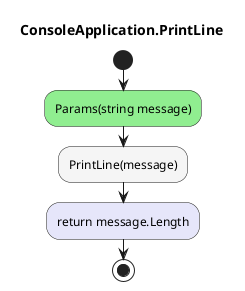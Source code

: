 @startuml ConsoleApplication.PrintLine
title ConsoleApplication.PrintLine
start
#LightGreen:Params(string message);
#WhiteSmoke:PrintLine(message);
#Lavender:return message.Length;
stop
@enduml

